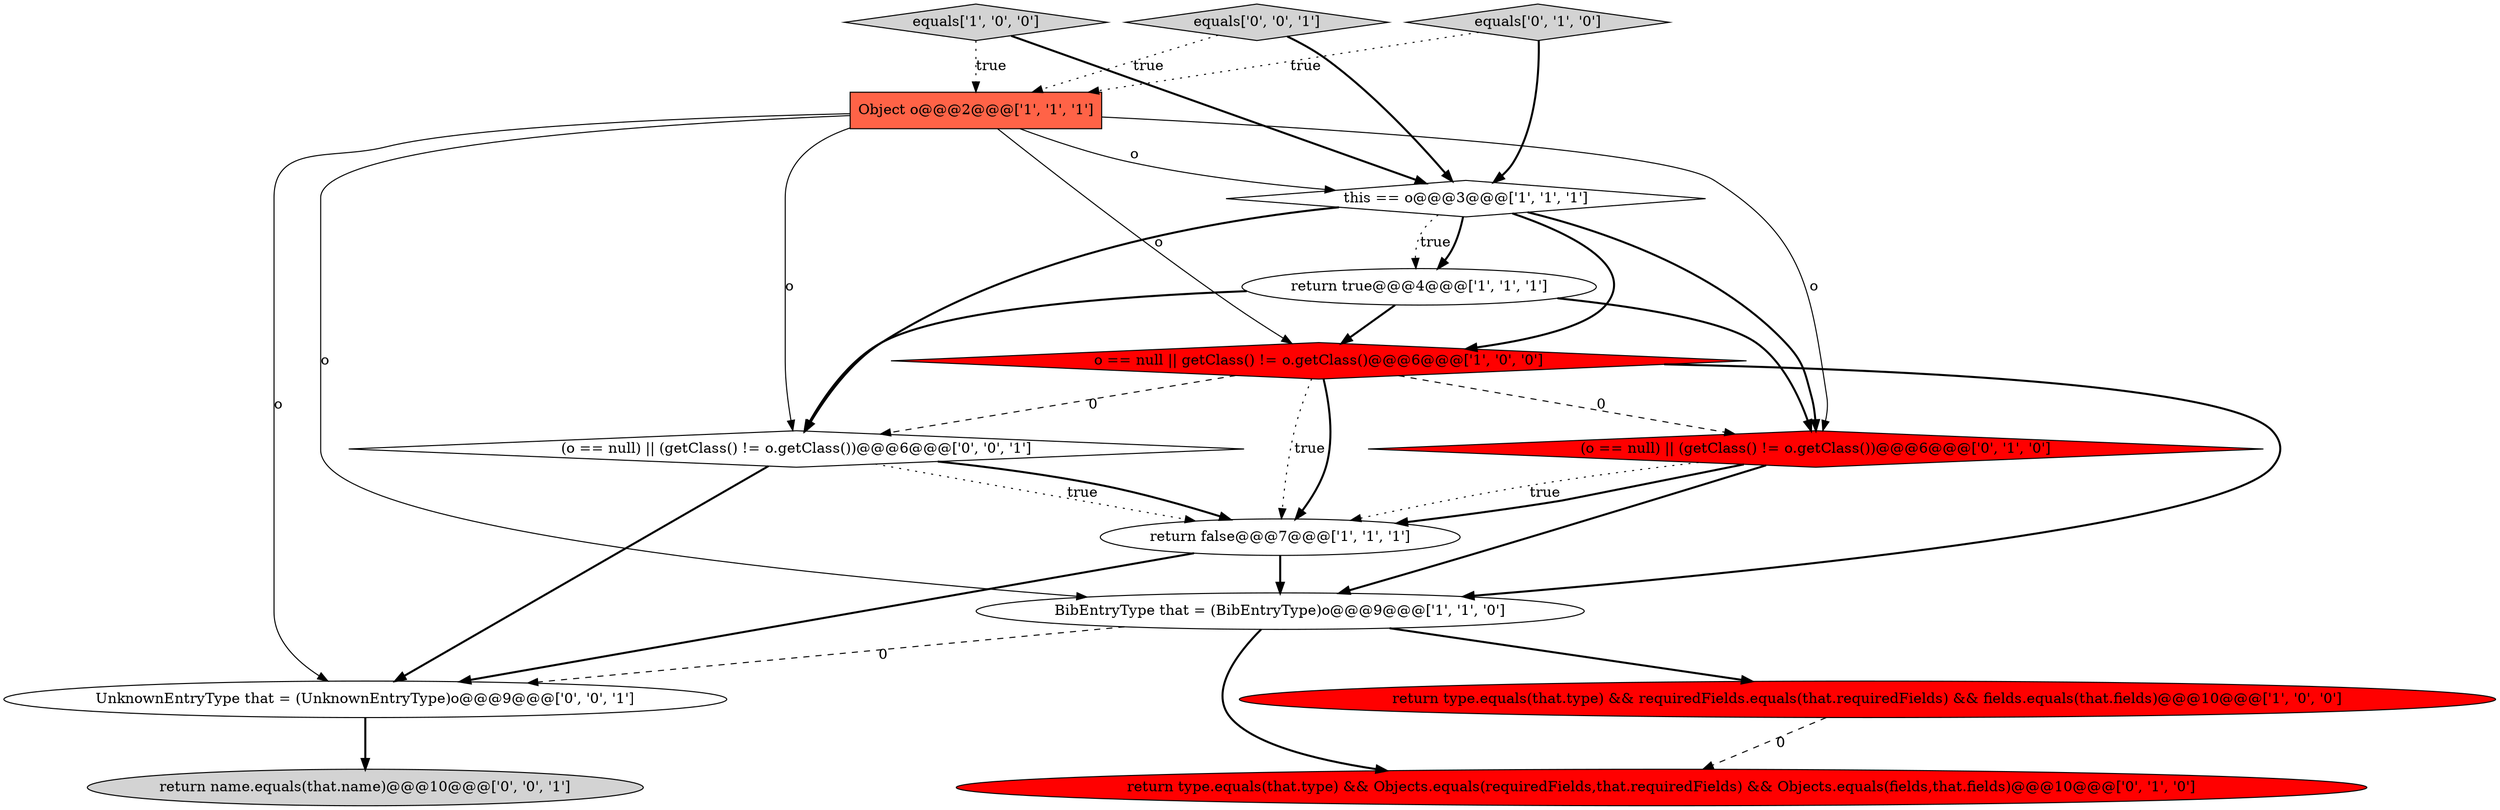 digraph {
1 [style = filled, label = "return false@@@7@@@['1', '1', '1']", fillcolor = white, shape = ellipse image = "AAA0AAABBB1BBB"];
2 [style = filled, label = "Object o@@@2@@@['1', '1', '1']", fillcolor = tomato, shape = box image = "AAA0AAABBB1BBB"];
13 [style = filled, label = "return name.equals(that.name)@@@10@@@['0', '0', '1']", fillcolor = lightgray, shape = ellipse image = "AAA0AAABBB3BBB"];
4 [style = filled, label = "return type.equals(that.type) && requiredFields.equals(that.requiredFields) && fields.equals(that.fields)@@@10@@@['1', '0', '0']", fillcolor = red, shape = ellipse image = "AAA1AAABBB1BBB"];
14 [style = filled, label = "UnknownEntryType that = (UnknownEntryType)o@@@9@@@['0', '0', '1']", fillcolor = white, shape = ellipse image = "AAA0AAABBB3BBB"];
0 [style = filled, label = "return true@@@4@@@['1', '1', '1']", fillcolor = white, shape = ellipse image = "AAA0AAABBB1BBB"];
11 [style = filled, label = "equals['0', '0', '1']", fillcolor = lightgray, shape = diamond image = "AAA0AAABBB3BBB"];
3 [style = filled, label = "BibEntryType that = (BibEntryType)o@@@9@@@['1', '1', '0']", fillcolor = white, shape = ellipse image = "AAA0AAABBB1BBB"];
12 [style = filled, label = "(o == null) || (getClass() != o.getClass())@@@6@@@['0', '0', '1']", fillcolor = white, shape = diamond image = "AAA0AAABBB3BBB"];
6 [style = filled, label = "o == null || getClass() != o.getClass()@@@6@@@['1', '0', '0']", fillcolor = red, shape = diamond image = "AAA1AAABBB1BBB"];
10 [style = filled, label = "return type.equals(that.type) && Objects.equals(requiredFields,that.requiredFields) && Objects.equals(fields,that.fields)@@@10@@@['0', '1', '0']", fillcolor = red, shape = ellipse image = "AAA1AAABBB2BBB"];
9 [style = filled, label = "equals['0', '1', '0']", fillcolor = lightgray, shape = diamond image = "AAA0AAABBB2BBB"];
7 [style = filled, label = "equals['1', '0', '0']", fillcolor = lightgray, shape = diamond image = "AAA0AAABBB1BBB"];
5 [style = filled, label = "this == o@@@3@@@['1', '1', '1']", fillcolor = white, shape = diamond image = "AAA0AAABBB1BBB"];
8 [style = filled, label = "(o == null) || (getClass() != o.getClass())@@@6@@@['0', '1', '0']", fillcolor = red, shape = diamond image = "AAA1AAABBB2BBB"];
7->2 [style = dotted, label="true"];
6->3 [style = bold, label=""];
5->8 [style = bold, label=""];
6->8 [style = dashed, label="0"];
2->8 [style = solid, label="o"];
0->6 [style = bold, label=""];
0->12 [style = bold, label=""];
8->3 [style = bold, label=""];
6->1 [style = dotted, label="true"];
1->3 [style = bold, label=""];
12->1 [style = dotted, label="true"];
2->14 [style = solid, label="o"];
5->0 [style = dotted, label="true"];
12->1 [style = bold, label=""];
3->4 [style = bold, label=""];
2->12 [style = solid, label="o"];
6->12 [style = dashed, label="0"];
8->1 [style = dotted, label="true"];
2->5 [style = solid, label="o"];
6->1 [style = bold, label=""];
8->1 [style = bold, label=""];
3->10 [style = bold, label=""];
7->5 [style = bold, label=""];
11->2 [style = dotted, label="true"];
11->5 [style = bold, label=""];
5->6 [style = bold, label=""];
5->0 [style = bold, label=""];
5->12 [style = bold, label=""];
9->2 [style = dotted, label="true"];
0->8 [style = bold, label=""];
12->14 [style = bold, label=""];
9->5 [style = bold, label=""];
2->6 [style = solid, label="o"];
1->14 [style = bold, label=""];
14->13 [style = bold, label=""];
3->14 [style = dashed, label="0"];
4->10 [style = dashed, label="0"];
2->3 [style = solid, label="o"];
}
